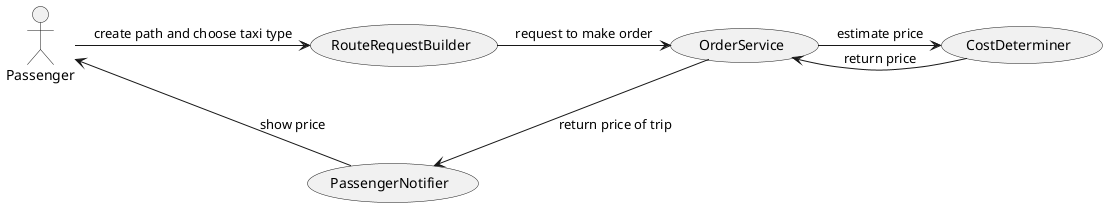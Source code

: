 ﻿@startuml
actor Passenger

usecase RouteRequestBuilder
usecase OrderService
usecase CostDeterminer
usecase PassengerNotifier


Passenger -> RouteRequestBuilder : "create path and choose taxi type"
RouteRequestBuilder -right-> OrderService : "request to make order"
OrderService -right-> CostDeterminer : "estimate price"
CostDeterminer -left-> OrderService : "return price"
OrderService -down-> PassengerNotifier : "return price of trip"
PassengerNotifier -up-> Passenger : "show price" 

@enduml